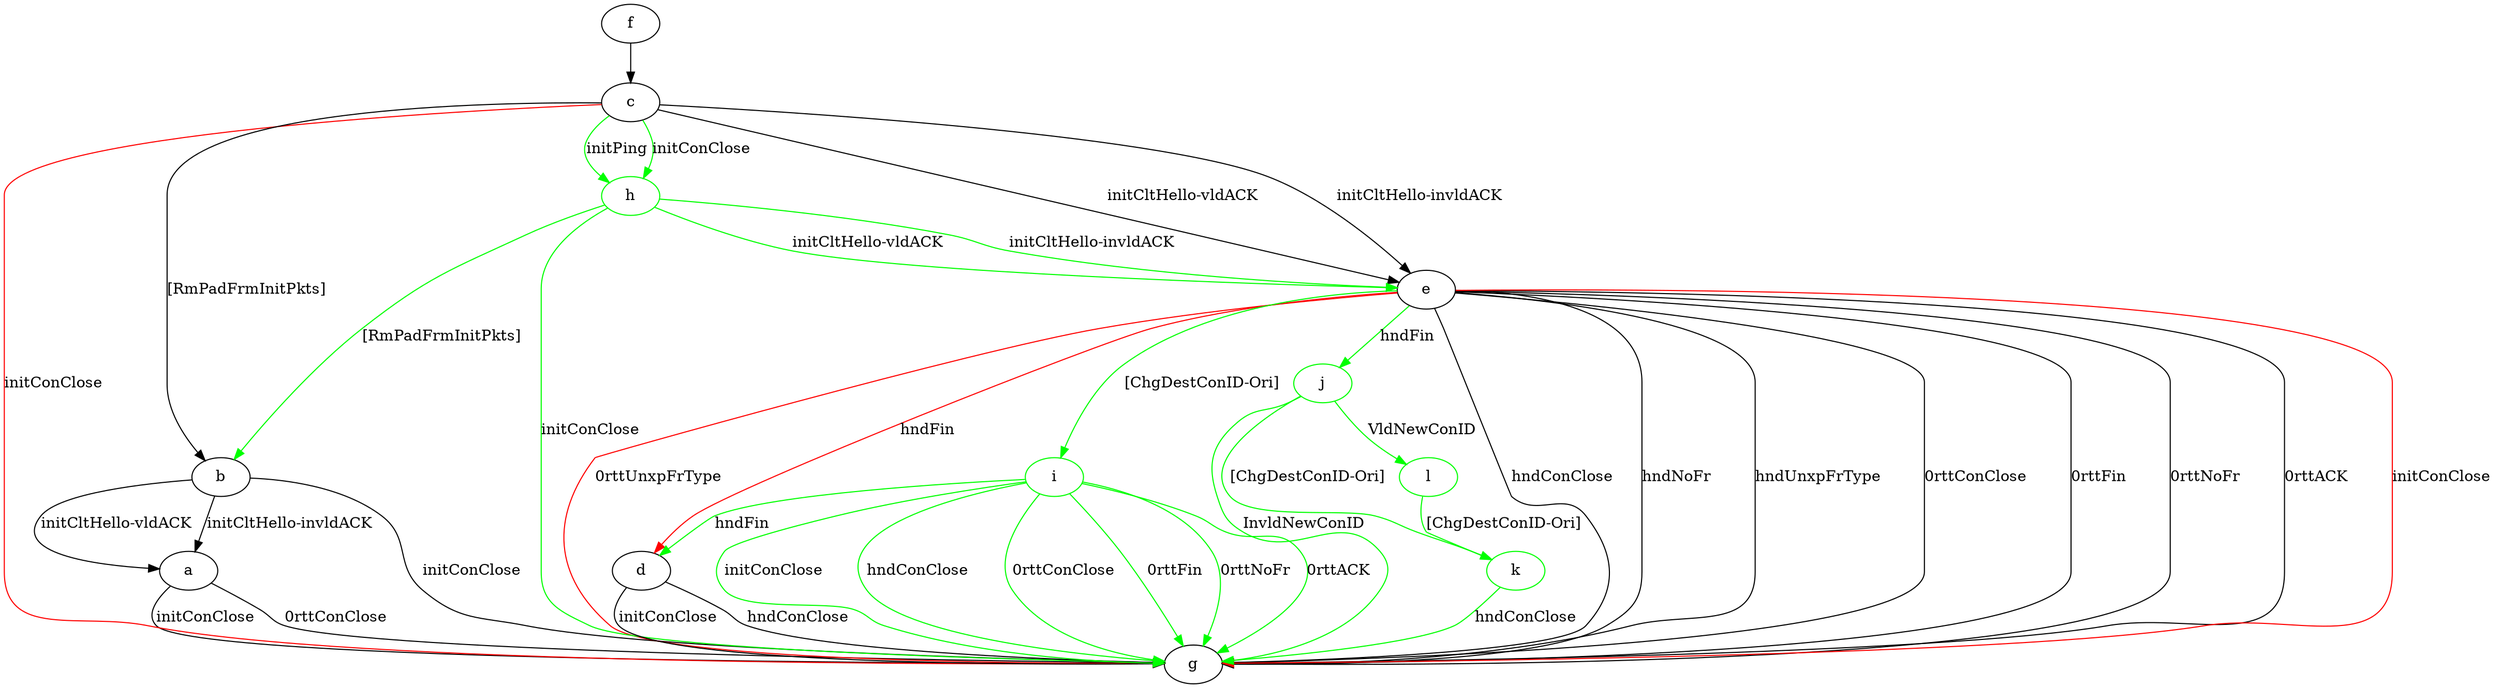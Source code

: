 digraph "" {
	a -> g	[key=0,
		label="initConClose "];
	a -> g	[key=1,
		label="0rttConClose "];
	b -> a	[key=0,
		label="initCltHello-vldACK "];
	b -> a	[key=1,
		label="initCltHello-invldACK "];
	b -> g	[key=0,
		label="initConClose "];
	c -> b	[key=0,
		label="[RmPadFrmInitPkts] "];
	c -> e	[key=0,
		label="initCltHello-vldACK "];
	c -> e	[key=1,
		label="initCltHello-invldACK "];
	c -> g	[key=0,
		color=red,
		label="initConClose "];
	h	[color=green];
	c -> h	[key=0,
		color=green,
		label="initPing "];
	c -> h	[key=1,
		color=green,
		label="initConClose "];
	d -> g	[key=0,
		label="initConClose "];
	d -> g	[key=1,
		label="hndConClose "];
	e -> d	[key=0,
		color=red,
		label="hndFin "];
	e -> g	[key=0,
		label="hndConClose "];
	e -> g	[key=1,
		label="hndNoFr "];
	e -> g	[key=2,
		label="hndUnxpFrType "];
	e -> g	[key=3,
		label="0rttConClose "];
	e -> g	[key=4,
		label="0rttFin "];
	e -> g	[key=5,
		label="0rttNoFr "];
	e -> g	[key=6,
		label="0rttACK "];
	e -> g	[key=7,
		color=red,
		label="initConClose "];
	e -> g	[key=8,
		color=red,
		label="0rttUnxpFrType "];
	i	[color=green];
	e -> i	[key=0,
		color=green,
		label="[ChgDestConID-Ori] "];
	j	[color=green];
	e -> j	[key=0,
		color=green,
		label="hndFin "];
	f -> c	[key=0];
	h -> b	[key=0,
		color=green,
		label="[RmPadFrmInitPkts] "];
	h -> e	[key=0,
		color=green,
		label="initCltHello-vldACK "];
	h -> e	[key=1,
		color=green,
		label="initCltHello-invldACK "];
	h -> g	[key=0,
		color=green,
		label="initConClose "];
	i -> d	[key=0,
		color=green,
		label="hndFin "];
	i -> g	[key=0,
		color=green,
		label="initConClose "];
	i -> g	[key=1,
		color=green,
		label="hndConClose "];
	i -> g	[key=2,
		color=green,
		label="0rttConClose "];
	i -> g	[key=3,
		color=green,
		label="0rttFin "];
	i -> g	[key=4,
		color=green,
		label="0rttNoFr "];
	i -> g	[key=5,
		color=green,
		label="0rttACK "];
	j -> g	[key=0,
		color=green,
		label="InvldNewConID "];
	k	[color=green];
	j -> k	[key=0,
		color=green,
		label="[ChgDestConID-Ori] "];
	l	[color=green];
	j -> l	[key=0,
		color=green,
		label="VldNewConID "];
	k -> g	[key=0,
		color=green,
		label="hndConClose "];
	l -> k	[key=0,
		color=green,
		label="[ChgDestConID-Ori] "];
}
